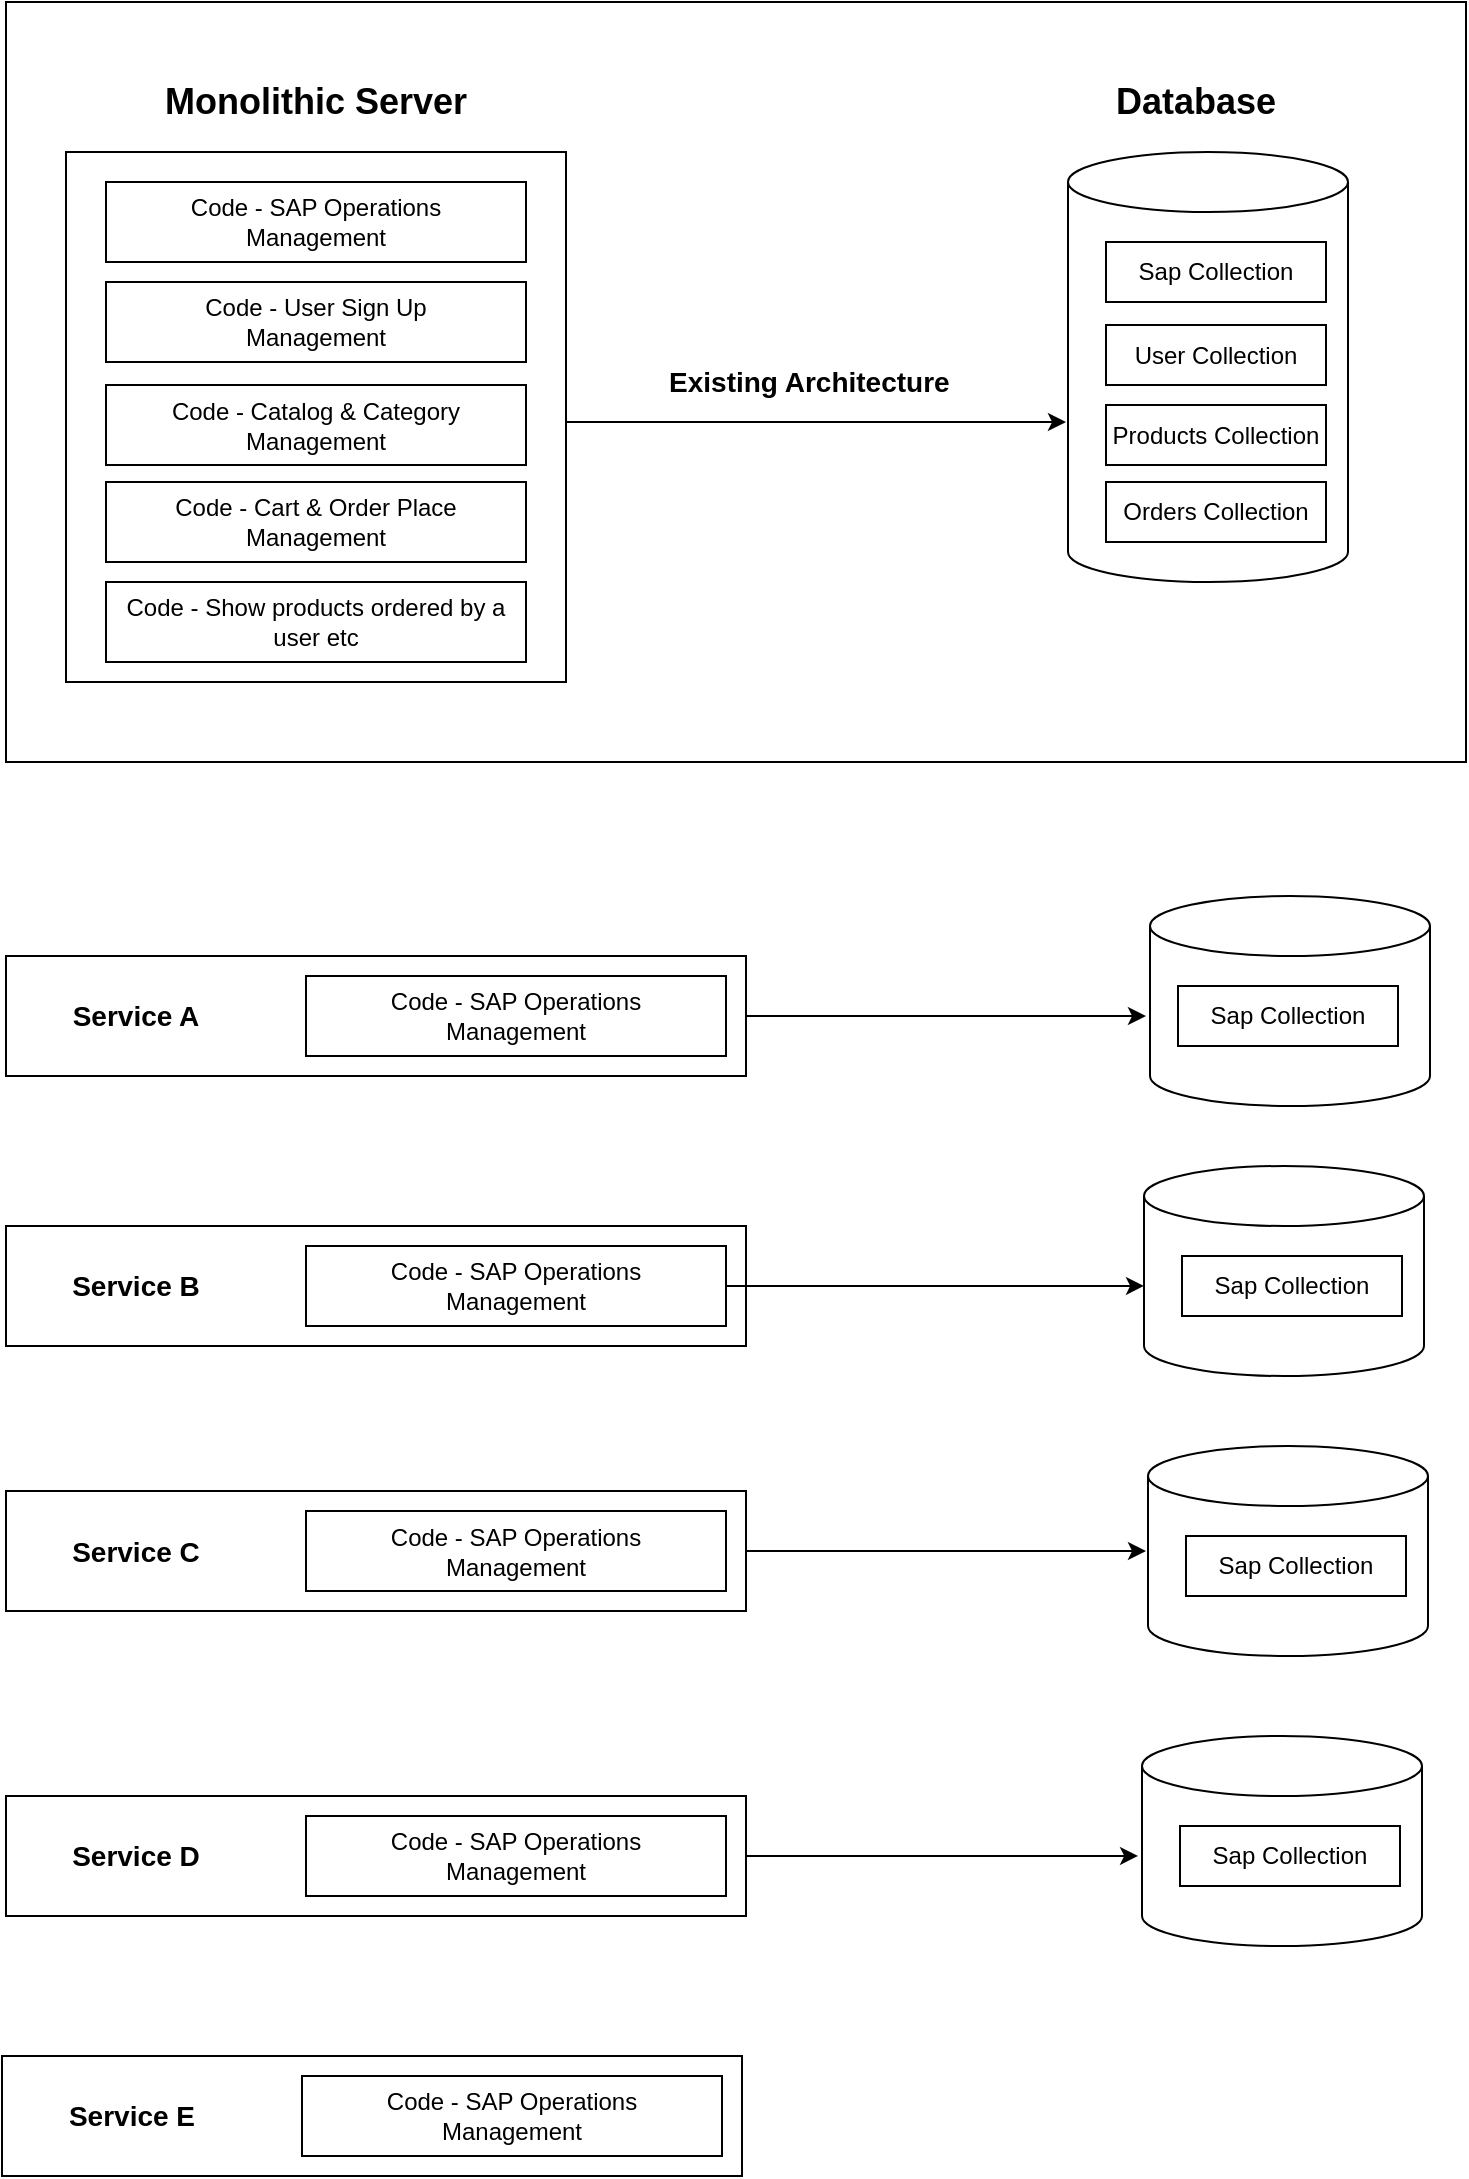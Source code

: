 <mxfile version="15.0.6" type="github">
  <diagram id="RQTpZrV_3dNGmgOiUjFt" name="Page-1">
    <mxGraphModel dx="1957" dy="1304" grid="1" gridSize="10" guides="1" tooltips="1" connect="1" arrows="1" fold="1" page="1" pageScale="1" pageWidth="827" pageHeight="1169" math="0" shadow="0">
      <root>
        <mxCell id="0" />
        <mxCell id="1" parent="0" />
        <mxCell id="S8abGQb_4WX1yg5Xlo2L-37" value="&amp;nbsp;&amp;nbsp;&amp;nbsp;&amp;nbsp;&amp;nbsp;&amp;nbsp;&amp;nbsp;&amp;nbsp;&amp;nbsp;&amp;nbsp;&amp;nbsp;&amp;nbsp;&amp;nbsp;&amp;nbsp;&amp;nbsp;&amp;nbsp;&amp;nbsp;&amp;nbsp;&amp;nbsp;&amp;nbsp;&amp;nbsp; &lt;font style=&quot;font-size: 14px&quot;&gt;&lt;b&gt;Existing Architecture&lt;br&gt;&lt;/b&gt;&lt;/font&gt;" style="rounded=0;whiteSpace=wrap;html=1;fillColor=none;" vertex="1" parent="1">
          <mxGeometry x="70" y="30" width="730" height="380" as="geometry" />
        </mxCell>
        <mxCell id="S8abGQb_4WX1yg5Xlo2L-12" style="edgeStyle=orthogonalEdgeStyle;rounded=0;orthogonalLoop=1;jettySize=auto;html=1;" edge="1" parent="1" source="S8abGQb_4WX1yg5Xlo2L-11">
          <mxGeometry relative="1" as="geometry">
            <mxPoint x="600" y="240" as="targetPoint" />
            <Array as="points">
              <mxPoint x="412" y="240" />
              <mxPoint x="412" y="240" />
            </Array>
          </mxGeometry>
        </mxCell>
        <mxCell id="S8abGQb_4WX1yg5Xlo2L-11" value="" style="rounded=0;whiteSpace=wrap;html=1;" vertex="1" parent="1">
          <mxGeometry x="100" y="105" width="250" height="265" as="geometry" />
        </mxCell>
        <mxCell id="S8abGQb_4WX1yg5Xlo2L-2" value="" style="shape=cylinder3;whiteSpace=wrap;html=1;boundedLbl=1;backgroundOutline=1;size=15;" vertex="1" parent="1">
          <mxGeometry x="601" y="105" width="140" height="215" as="geometry" />
        </mxCell>
        <mxCell id="S8abGQb_4WX1yg5Xlo2L-3" value="&lt;font style=&quot;font-size: 18px&quot;&gt;&lt;b&gt;Monolithic Server&lt;br&gt;&lt;/b&gt;&lt;/font&gt;" style="text;html=1;strokeColor=none;fillColor=none;align=center;verticalAlign=middle;whiteSpace=wrap;rounded=0;" vertex="1" parent="1">
          <mxGeometry x="90" y="70" width="270" height="20" as="geometry" />
        </mxCell>
        <mxCell id="S8abGQb_4WX1yg5Xlo2L-4" value="&lt;font style=&quot;font-size: 18px&quot;&gt;&lt;b&gt;Database&lt;/b&gt;&lt;/font&gt;" style="text;html=1;strokeColor=none;fillColor=none;align=center;verticalAlign=middle;whiteSpace=wrap;rounded=0;" vertex="1" parent="1">
          <mxGeometry x="530" y="70" width="270" height="20" as="geometry" />
        </mxCell>
        <mxCell id="S8abGQb_4WX1yg5Xlo2L-5" value="&lt;div&gt;Code - SAP Operations &lt;br&gt;&lt;/div&gt;&lt;div&gt;Management&lt;/div&gt;" style="rounded=0;whiteSpace=wrap;html=1;" vertex="1" parent="1">
          <mxGeometry x="120" y="120" width="210" height="40" as="geometry" />
        </mxCell>
        <mxCell id="S8abGQb_4WX1yg5Xlo2L-8" value="Code - Catalog &amp;amp; Category Management" style="rounded=0;whiteSpace=wrap;html=1;" vertex="1" parent="1">
          <mxGeometry x="120" y="221.5" width="210" height="40" as="geometry" />
        </mxCell>
        <mxCell id="S8abGQb_4WX1yg5Xlo2L-9" value="Code - Cart &amp;amp; Order Place Management" style="rounded=0;whiteSpace=wrap;html=1;" vertex="1" parent="1">
          <mxGeometry x="120" y="270" width="210" height="40" as="geometry" />
        </mxCell>
        <mxCell id="S8abGQb_4WX1yg5Xlo2L-10" value="Code - Show products ordered by a user etc" style="rounded=0;whiteSpace=wrap;html=1;" vertex="1" parent="1">
          <mxGeometry x="120" y="320" width="210" height="40" as="geometry" />
        </mxCell>
        <mxCell id="S8abGQb_4WX1yg5Xlo2L-13" value="Sap Collection" style="rounded=0;whiteSpace=wrap;html=1;" vertex="1" parent="1">
          <mxGeometry x="620" y="150" width="110" height="30" as="geometry" />
        </mxCell>
        <mxCell id="S8abGQb_4WX1yg5Xlo2L-14" value="&lt;div&gt;Code - User Sign Up&lt;/div&gt;&lt;div&gt; Management&lt;/div&gt;" style="rounded=0;whiteSpace=wrap;html=1;" vertex="1" parent="1">
          <mxGeometry x="120" y="170" width="210" height="40" as="geometry" />
        </mxCell>
        <mxCell id="S8abGQb_4WX1yg5Xlo2L-16" value="User Collection" style="rounded=0;whiteSpace=wrap;html=1;" vertex="1" parent="1">
          <mxGeometry x="620" y="191.5" width="110" height="30" as="geometry" />
        </mxCell>
        <mxCell id="S8abGQb_4WX1yg5Xlo2L-17" value="Products Collection" style="rounded=0;whiteSpace=wrap;html=1;" vertex="1" parent="1">
          <mxGeometry x="620" y="231.5" width="110" height="30" as="geometry" />
        </mxCell>
        <mxCell id="S8abGQb_4WX1yg5Xlo2L-18" value="Orders Collection" style="rounded=0;whiteSpace=wrap;html=1;" vertex="1" parent="1">
          <mxGeometry x="620" y="270" width="110" height="30" as="geometry" />
        </mxCell>
        <mxCell id="S8abGQb_4WX1yg5Xlo2L-46" style="edgeStyle=orthogonalEdgeStyle;rounded=0;orthogonalLoop=1;jettySize=auto;html=1;" edge="1" parent="1" source="S8abGQb_4WX1yg5Xlo2L-19">
          <mxGeometry relative="1" as="geometry">
            <mxPoint x="640" y="537" as="targetPoint" />
          </mxGeometry>
        </mxCell>
        <mxCell id="S8abGQb_4WX1yg5Xlo2L-19" value="" style="rounded=0;whiteSpace=wrap;html=1;" vertex="1" parent="1">
          <mxGeometry x="70" y="507" width="370" height="60" as="geometry" />
        </mxCell>
        <mxCell id="S8abGQb_4WX1yg5Xlo2L-20" value="&lt;div&gt;Code - SAP Operations &lt;br&gt;&lt;/div&gt;&lt;div&gt;Management&lt;/div&gt;" style="rounded=0;whiteSpace=wrap;html=1;" vertex="1" parent="1">
          <mxGeometry x="220" y="517" width="210" height="40" as="geometry" />
        </mxCell>
        <mxCell id="S8abGQb_4WX1yg5Xlo2L-23" value="&lt;font style=&quot;font-size: 14px&quot;&gt;&lt;b&gt;Service A&lt;/b&gt;&lt;/font&gt;" style="text;html=1;strokeColor=none;fillColor=none;align=center;verticalAlign=middle;whiteSpace=wrap;rounded=0;" vertex="1" parent="1">
          <mxGeometry x="90" y="527" width="90" height="20" as="geometry" />
        </mxCell>
        <mxCell id="S8abGQb_4WX1yg5Xlo2L-24" value="" style="rounded=0;whiteSpace=wrap;html=1;" vertex="1" parent="1">
          <mxGeometry x="70" y="642" width="370" height="60" as="geometry" />
        </mxCell>
        <mxCell id="S8abGQb_4WX1yg5Xlo2L-47" style="edgeStyle=orthogonalEdgeStyle;rounded=0;orthogonalLoop=1;jettySize=auto;html=1;entryX=0;entryY=0.571;entryDx=0;entryDy=0;entryPerimeter=0;" edge="1" parent="1" source="S8abGQb_4WX1yg5Xlo2L-25" target="S8abGQb_4WX1yg5Xlo2L-40">
          <mxGeometry relative="1" as="geometry" />
        </mxCell>
        <mxCell id="S8abGQb_4WX1yg5Xlo2L-25" value="&lt;div&gt;Code - SAP Operations &lt;br&gt;&lt;/div&gt;&lt;div&gt;Management&lt;/div&gt;" style="rounded=0;whiteSpace=wrap;html=1;" vertex="1" parent="1">
          <mxGeometry x="220" y="652" width="210" height="40" as="geometry" />
        </mxCell>
        <mxCell id="S8abGQb_4WX1yg5Xlo2L-26" value="&lt;font style=&quot;font-size: 14px&quot;&gt;&lt;b&gt;Service B&lt;br&gt;&lt;/b&gt;&lt;/font&gt;" style="text;html=1;strokeColor=none;fillColor=none;align=center;verticalAlign=middle;whiteSpace=wrap;rounded=0;" vertex="1" parent="1">
          <mxGeometry x="90" y="662" width="90" height="20" as="geometry" />
        </mxCell>
        <mxCell id="S8abGQb_4WX1yg5Xlo2L-48" style="edgeStyle=orthogonalEdgeStyle;rounded=0;orthogonalLoop=1;jettySize=auto;html=1;" edge="1" parent="1" source="S8abGQb_4WX1yg5Xlo2L-27">
          <mxGeometry relative="1" as="geometry">
            <mxPoint x="640" y="804.5" as="targetPoint" />
          </mxGeometry>
        </mxCell>
        <mxCell id="S8abGQb_4WX1yg5Xlo2L-27" value="" style="rounded=0;whiteSpace=wrap;html=1;" vertex="1" parent="1">
          <mxGeometry x="70" y="774.5" width="370" height="60" as="geometry" />
        </mxCell>
        <mxCell id="S8abGQb_4WX1yg5Xlo2L-28" value="&lt;div&gt;Code - SAP Operations &lt;br&gt;&lt;/div&gt;&lt;div&gt;Management&lt;/div&gt;" style="rounded=0;whiteSpace=wrap;html=1;" vertex="1" parent="1">
          <mxGeometry x="220" y="784.5" width="210" height="40" as="geometry" />
        </mxCell>
        <mxCell id="S8abGQb_4WX1yg5Xlo2L-29" value="&lt;font style=&quot;font-size: 14px&quot;&gt;&lt;b&gt;Service C&lt;br&gt;&lt;/b&gt;&lt;/font&gt;" style="text;html=1;strokeColor=none;fillColor=none;align=center;verticalAlign=middle;whiteSpace=wrap;rounded=0;" vertex="1" parent="1">
          <mxGeometry x="90" y="794.5" width="90" height="20" as="geometry" />
        </mxCell>
        <mxCell id="S8abGQb_4WX1yg5Xlo2L-49" style="edgeStyle=orthogonalEdgeStyle;rounded=0;orthogonalLoop=1;jettySize=auto;html=1;entryX=-0.014;entryY=0.571;entryDx=0;entryDy=0;entryPerimeter=0;" edge="1" parent="1" source="S8abGQb_4WX1yg5Xlo2L-30" target="S8abGQb_4WX1yg5Xlo2L-44">
          <mxGeometry relative="1" as="geometry" />
        </mxCell>
        <mxCell id="S8abGQb_4WX1yg5Xlo2L-30" value="" style="rounded=0;whiteSpace=wrap;html=1;" vertex="1" parent="1">
          <mxGeometry x="70" y="927" width="370" height="60" as="geometry" />
        </mxCell>
        <mxCell id="S8abGQb_4WX1yg5Xlo2L-31" value="&lt;div&gt;Code - SAP Operations &lt;br&gt;&lt;/div&gt;&lt;div&gt;Management&lt;/div&gt;" style="rounded=0;whiteSpace=wrap;html=1;" vertex="1" parent="1">
          <mxGeometry x="220" y="937" width="210" height="40" as="geometry" />
        </mxCell>
        <mxCell id="S8abGQb_4WX1yg5Xlo2L-32" value="&lt;font style=&quot;font-size: 14px&quot;&gt;&lt;b&gt;Service D&lt;br&gt;&lt;/b&gt;&lt;/font&gt;" style="text;html=1;strokeColor=none;fillColor=none;align=center;verticalAlign=middle;whiteSpace=wrap;rounded=0;" vertex="1" parent="1">
          <mxGeometry x="90" y="947" width="90" height="20" as="geometry" />
        </mxCell>
        <mxCell id="S8abGQb_4WX1yg5Xlo2L-33" value="" style="rounded=0;whiteSpace=wrap;html=1;" vertex="1" parent="1">
          <mxGeometry x="68" y="1057" width="370" height="60" as="geometry" />
        </mxCell>
        <mxCell id="S8abGQb_4WX1yg5Xlo2L-34" value="&lt;div&gt;Code - SAP Operations &lt;br&gt;&lt;/div&gt;&lt;div&gt;Management&lt;/div&gt;" style="rounded=0;whiteSpace=wrap;html=1;" vertex="1" parent="1">
          <mxGeometry x="218" y="1067" width="210" height="40" as="geometry" />
        </mxCell>
        <mxCell id="S8abGQb_4WX1yg5Xlo2L-35" value="&lt;font style=&quot;font-size: 14px&quot;&gt;&lt;b&gt;Service E&lt;br&gt;&lt;/b&gt;&lt;/font&gt;" style="text;html=1;strokeColor=none;fillColor=none;align=center;verticalAlign=middle;whiteSpace=wrap;rounded=0;" vertex="1" parent="1">
          <mxGeometry x="88" y="1077" width="90" height="20" as="geometry" />
        </mxCell>
        <mxCell id="S8abGQb_4WX1yg5Xlo2L-38" value="" style="shape=cylinder3;whiteSpace=wrap;html=1;boundedLbl=1;backgroundOutline=1;size=15;" vertex="1" parent="1">
          <mxGeometry x="642" y="477" width="140" height="105" as="geometry" />
        </mxCell>
        <mxCell id="S8abGQb_4WX1yg5Xlo2L-39" value="Sap Collection" style="rounded=0;whiteSpace=wrap;html=1;" vertex="1" parent="1">
          <mxGeometry x="656" y="522" width="110" height="30" as="geometry" />
        </mxCell>
        <mxCell id="S8abGQb_4WX1yg5Xlo2L-40" value="" style="shape=cylinder3;whiteSpace=wrap;html=1;boundedLbl=1;backgroundOutline=1;size=15;" vertex="1" parent="1">
          <mxGeometry x="639" y="612" width="140" height="105" as="geometry" />
        </mxCell>
        <mxCell id="S8abGQb_4WX1yg5Xlo2L-41" value="Sap Collection" style="rounded=0;whiteSpace=wrap;html=1;" vertex="1" parent="1">
          <mxGeometry x="658" y="657" width="110" height="30" as="geometry" />
        </mxCell>
        <mxCell id="S8abGQb_4WX1yg5Xlo2L-42" value="" style="shape=cylinder3;whiteSpace=wrap;html=1;boundedLbl=1;backgroundOutline=1;size=15;" vertex="1" parent="1">
          <mxGeometry x="641" y="752" width="140" height="105" as="geometry" />
        </mxCell>
        <mxCell id="S8abGQb_4WX1yg5Xlo2L-43" value="Sap Collection" style="rounded=0;whiteSpace=wrap;html=1;" vertex="1" parent="1">
          <mxGeometry x="660" y="797" width="110" height="30" as="geometry" />
        </mxCell>
        <mxCell id="S8abGQb_4WX1yg5Xlo2L-44" value="" style="shape=cylinder3;whiteSpace=wrap;html=1;boundedLbl=1;backgroundOutline=1;size=15;" vertex="1" parent="1">
          <mxGeometry x="638" y="897" width="140" height="105" as="geometry" />
        </mxCell>
        <mxCell id="S8abGQb_4WX1yg5Xlo2L-45" value="Sap Collection" style="rounded=0;whiteSpace=wrap;html=1;" vertex="1" parent="1">
          <mxGeometry x="657" y="942" width="110" height="30" as="geometry" />
        </mxCell>
      </root>
    </mxGraphModel>
  </diagram>
</mxfile>
